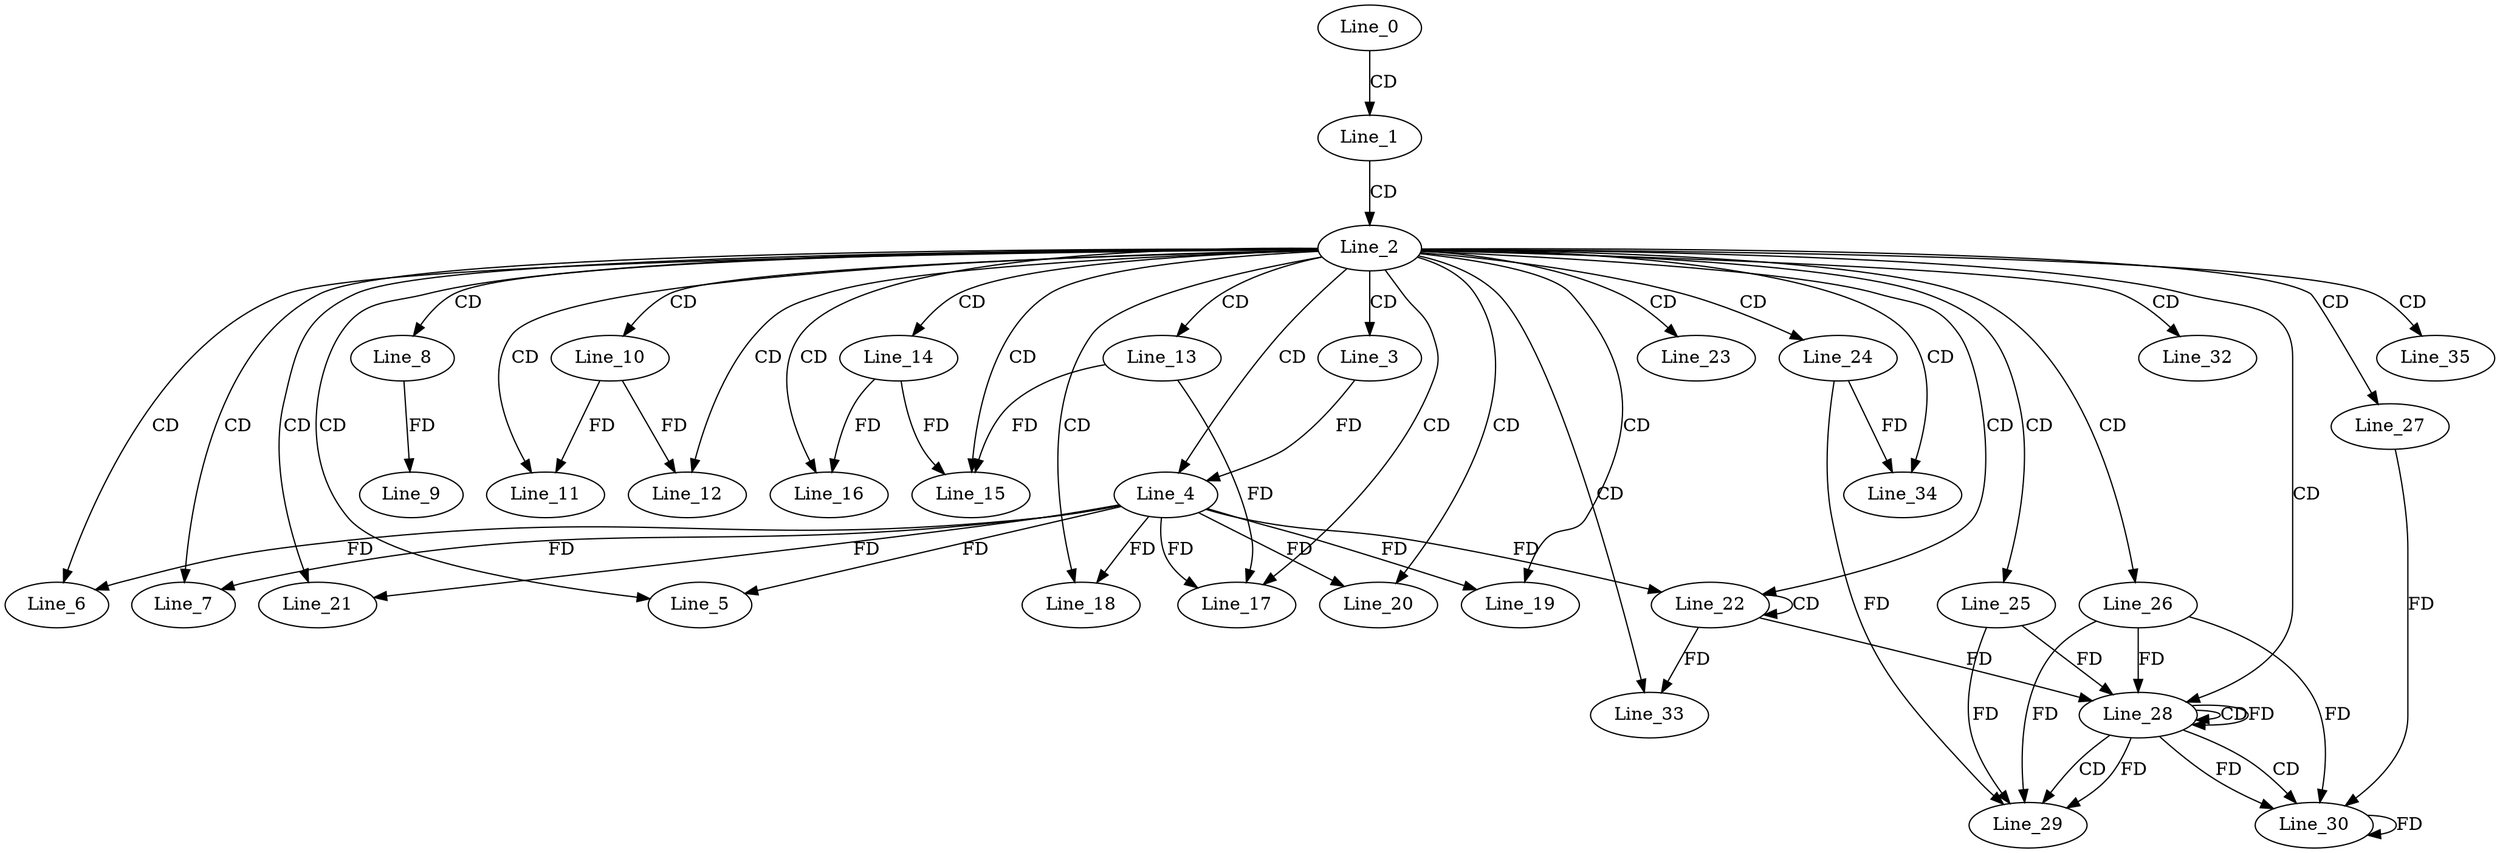 digraph G {
  Line_0;
  Line_1;
  Line_2;
  Line_3;
  Line_4;
  Line_4;
  Line_5;
  Line_6;
  Line_7;
  Line_8;
  Line_9;
  Line_10;
  Line_11;
  Line_12;
  Line_12;
  Line_13;
  Line_14;
  Line_15;
  Line_15;
  Line_16;
  Line_17;
  Line_18;
  Line_19;
  Line_20;
  Line_21;
  Line_22;
  Line_22;
  Line_23;
  Line_24;
  Line_25;
  Line_26;
  Line_27;
  Line_28;
  Line_28;
  Line_28;
  Line_29;
  Line_30;
  Line_32;
  Line_33;
  Line_34;
  Line_35;
  Line_0 -> Line_1 [ label="CD" ];
  Line_1 -> Line_2 [ label="CD" ];
  Line_2 -> Line_3 [ label="CD" ];
  Line_2 -> Line_4 [ label="CD" ];
  Line_3 -> Line_4 [ label="FD" ];
  Line_2 -> Line_5 [ label="CD" ];
  Line_4 -> Line_5 [ label="FD" ];
  Line_2 -> Line_6 [ label="CD" ];
  Line_4 -> Line_6 [ label="FD" ];
  Line_2 -> Line_7 [ label="CD" ];
  Line_4 -> Line_7 [ label="FD" ];
  Line_2 -> Line_8 [ label="CD" ];
  Line_8 -> Line_9 [ label="FD" ];
  Line_2 -> Line_10 [ label="CD" ];
  Line_2 -> Line_11 [ label="CD" ];
  Line_10 -> Line_11 [ label="FD" ];
  Line_2 -> Line_12 [ label="CD" ];
  Line_10 -> Line_12 [ label="FD" ];
  Line_2 -> Line_13 [ label="CD" ];
  Line_2 -> Line_14 [ label="CD" ];
  Line_2 -> Line_15 [ label="CD" ];
  Line_14 -> Line_15 [ label="FD" ];
  Line_13 -> Line_15 [ label="FD" ];
  Line_2 -> Line_16 [ label="CD" ];
  Line_14 -> Line_16 [ label="FD" ];
  Line_2 -> Line_17 [ label="CD" ];
  Line_4 -> Line_17 [ label="FD" ];
  Line_13 -> Line_17 [ label="FD" ];
  Line_2 -> Line_18 [ label="CD" ];
  Line_4 -> Line_18 [ label="FD" ];
  Line_2 -> Line_19 [ label="CD" ];
  Line_4 -> Line_19 [ label="FD" ];
  Line_2 -> Line_20 [ label="CD" ];
  Line_4 -> Line_20 [ label="FD" ];
  Line_2 -> Line_21 [ label="CD" ];
  Line_4 -> Line_21 [ label="FD" ];
  Line_2 -> Line_22 [ label="CD" ];
  Line_22 -> Line_22 [ label="CD" ];
  Line_4 -> Line_22 [ label="FD" ];
  Line_2 -> Line_23 [ label="CD" ];
  Line_2 -> Line_24 [ label="CD" ];
  Line_2 -> Line_25 [ label="CD" ];
  Line_2 -> Line_26 [ label="CD" ];
  Line_2 -> Line_27 [ label="CD" ];
  Line_2 -> Line_28 [ label="CD" ];
  Line_28 -> Line_28 [ label="CD" ];
  Line_28 -> Line_28 [ label="FD" ];
  Line_26 -> Line_28 [ label="FD" ];
  Line_22 -> Line_28 [ label="FD" ];
  Line_25 -> Line_28 [ label="FD" ];
  Line_28 -> Line_29 [ label="CD" ];
  Line_24 -> Line_29 [ label="FD" ];
  Line_25 -> Line_29 [ label="FD" ];
  Line_28 -> Line_29 [ label="FD" ];
  Line_26 -> Line_29 [ label="FD" ];
  Line_28 -> Line_30 [ label="CD" ];
  Line_30 -> Line_30 [ label="FD" ];
  Line_27 -> Line_30 [ label="FD" ];
  Line_28 -> Line_30 [ label="FD" ];
  Line_26 -> Line_30 [ label="FD" ];
  Line_2 -> Line_32 [ label="CD" ];
  Line_2 -> Line_33 [ label="CD" ];
  Line_22 -> Line_33 [ label="FD" ];
  Line_2 -> Line_34 [ label="CD" ];
  Line_24 -> Line_34 [ label="FD" ];
  Line_2 -> Line_35 [ label="CD" ];
}
